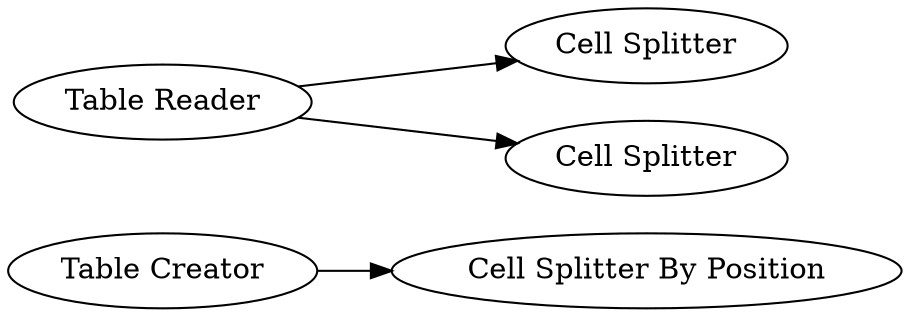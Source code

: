 digraph {
	7 -> 8
	9 -> 6
	9 -> 5
	5 [label="Cell Splitter"]
	7 [label="Table Creator"]
	9 [label="Table Reader"]
	6 [label="Cell Splitter"]
	8 [label="Cell Splitter By Position"]
	rankdir=LR
}
